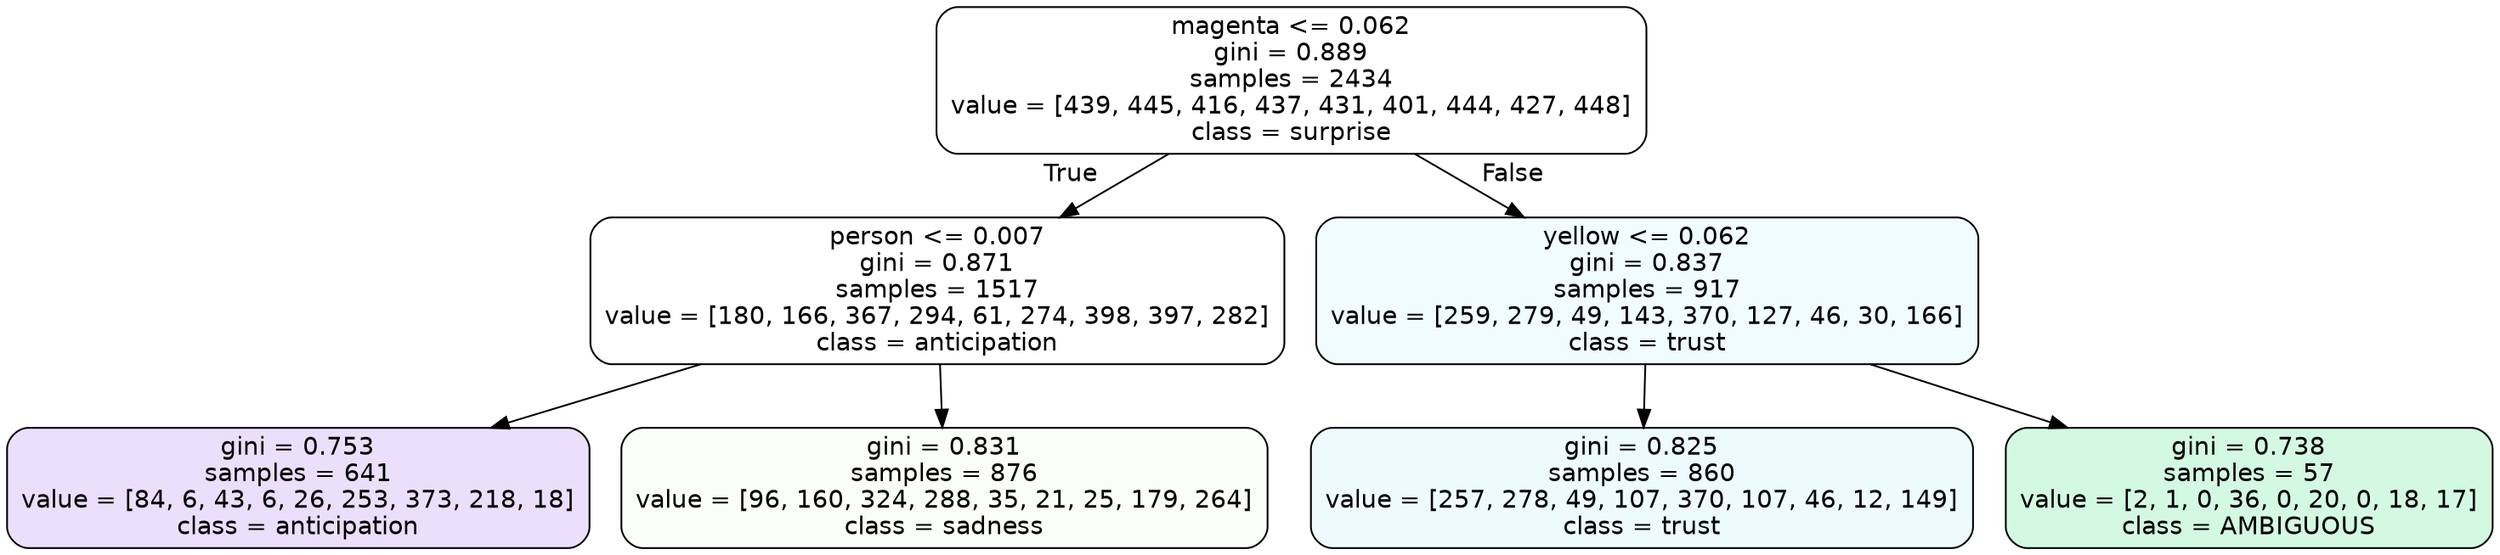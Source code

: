 digraph Tree {
node [shape=box, style="filled, rounded", color="black", fontname=helvetica] ;
edge [fontname=helvetica] ;
0 [label="magenta <= 0.062\ngini = 0.889\nsamples = 2434\nvalue = [439, 445, 416, 437, 431, 401, 444, 427, 448]\nclass = surprise", fillcolor="#e5396400"] ;
1 [label="person <= 0.007\ngini = 0.871\nsamples = 1517\nvalue = [180, 166, 367, 294, 61, 274, 398, 397, 282]\nclass = anticipation", fillcolor="#8139e500"] ;
0 -> 1 [labeldistance=2.5, labelangle=45, headlabel="True"] ;
2 [label="gini = 0.753\nsamples = 641\nvalue = [84, 6, 43, 6, 26, 253, 373, 218, 18]\nclass = anticipation", fillcolor="#8139e528"] ;
1 -> 2 ;
3 [label="gini = 0.831\nsamples = 876\nvalue = [96, 160, 324, 288, 35, 21, 25, 179, 264]\nclass = sadness", fillcolor="#64e53908"] ;
1 -> 3 ;
4 [label="yellow <= 0.062\ngini = 0.837\nsamples = 917\nvalue = [259, 279, 49, 143, 370, 127, 46, 30, 166]\nclass = trust", fillcolor="#39d7e513"] ;
0 -> 4 [labeldistance=2.5, labelangle=-45, headlabel="False"] ;
5 [label="gini = 0.825\nsamples = 860\nvalue = [257, 278, 49, 107, 370, 107, 46, 12, 149]\nclass = trust", fillcolor="#39d7e515"] ;
4 -> 5 ;
6 [label="gini = 0.738\nsamples = 57\nvalue = [2, 1, 0, 36, 0, 20, 0, 18, 17]\nclass = AMBIGUOUS", fillcolor="#39e58137"] ;
4 -> 6 ;
}